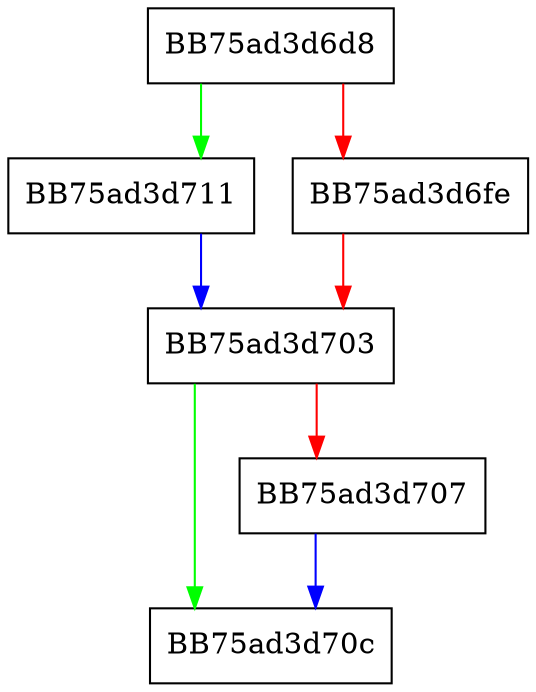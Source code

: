 digraph ObjectNameType {
  node [shape="box"];
  graph [splines=ortho];
  BB75ad3d6d8 -> BB75ad3d711 [color="green"];
  BB75ad3d6d8 -> BB75ad3d6fe [color="red"];
  BB75ad3d6fe -> BB75ad3d703 [color="red"];
  BB75ad3d703 -> BB75ad3d70c [color="green"];
  BB75ad3d703 -> BB75ad3d707 [color="red"];
  BB75ad3d707 -> BB75ad3d70c [color="blue"];
  BB75ad3d711 -> BB75ad3d703 [color="blue"];
}